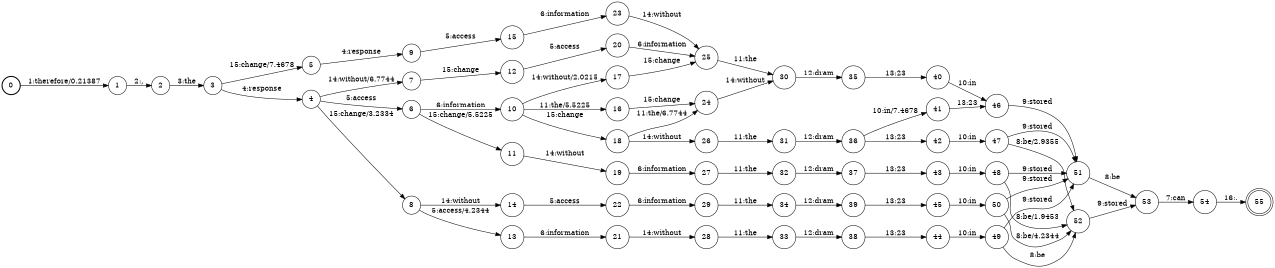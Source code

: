 digraph FST {
rankdir = LR;
size = "8.5,11";
label = "";
center = 1;
orientation = Portrait;
ranksep = "0.4";
nodesep = "0.25";
0 [label = "0", shape = circle, style = bold, fontsize = 14]
	0 -> 1 [label = "1:therefore/0.21387", fontsize = 14];
1 [label = "1", shape = circle, style = solid, fontsize = 14]
	1 -> 2 [label = "2:,", fontsize = 14];
2 [label = "2", shape = circle, style = solid, fontsize = 14]
	2 -> 3 [label = "3:the", fontsize = 14];
3 [label = "3", shape = circle, style = solid, fontsize = 14]
	3 -> 4 [label = "4:response", fontsize = 14];
	3 -> 5 [label = "15:change/7.4678", fontsize = 14];
4 [label = "4", shape = circle, style = solid, fontsize = 14]
	4 -> 6 [label = "5:access", fontsize = 14];
	4 -> 7 [label = "14:without/6.7744", fontsize = 14];
	4 -> 8 [label = "15:change/3.2334", fontsize = 14];
5 [label = "5", shape = circle, style = solid, fontsize = 14]
	5 -> 9 [label = "4:response", fontsize = 14];
6 [label = "6", shape = circle, style = solid, fontsize = 14]
	6 -> 10 [label = "6:information", fontsize = 14];
	6 -> 11 [label = "15:change/5.5225", fontsize = 14];
7 [label = "7", shape = circle, style = solid, fontsize = 14]
	7 -> 12 [label = "15:change", fontsize = 14];
8 [label = "8", shape = circle, style = solid, fontsize = 14]
	8 -> 13 [label = "5:access/4.2344", fontsize = 14];
	8 -> 14 [label = "14:without", fontsize = 14];
9 [label = "9", shape = circle, style = solid, fontsize = 14]
	9 -> 15 [label = "5:access", fontsize = 14];
10 [label = "10", shape = circle, style = solid, fontsize = 14]
	10 -> 16 [label = "11:the/5.5225", fontsize = 14];
	10 -> 17 [label = "14:without/2.0215", fontsize = 14];
	10 -> 18 [label = "15:change", fontsize = 14];
11 [label = "11", shape = circle, style = solid, fontsize = 14]
	11 -> 19 [label = "14:without", fontsize = 14];
12 [label = "12", shape = circle, style = solid, fontsize = 14]
	12 -> 20 [label = "5:access", fontsize = 14];
13 [label = "13", shape = circle, style = solid, fontsize = 14]
	13 -> 21 [label = "6:information", fontsize = 14];
14 [label = "14", shape = circle, style = solid, fontsize = 14]
	14 -> 22 [label = "5:access", fontsize = 14];
15 [label = "15", shape = circle, style = solid, fontsize = 14]
	15 -> 23 [label = "6:information", fontsize = 14];
16 [label = "16", shape = circle, style = solid, fontsize = 14]
	16 -> 24 [label = "15:change", fontsize = 14];
17 [label = "17", shape = circle, style = solid, fontsize = 14]
	17 -> 25 [label = "15:change", fontsize = 14];
18 [label = "18", shape = circle, style = solid, fontsize = 14]
	18 -> 24 [label = "11:the/6.7744", fontsize = 14];
	18 -> 26 [label = "14:without", fontsize = 14];
19 [label = "19", shape = circle, style = solid, fontsize = 14]
	19 -> 27 [label = "6:information", fontsize = 14];
20 [label = "20", shape = circle, style = solid, fontsize = 14]
	20 -> 25 [label = "6:information", fontsize = 14];
21 [label = "21", shape = circle, style = solid, fontsize = 14]
	21 -> 28 [label = "14:without", fontsize = 14];
22 [label = "22", shape = circle, style = solid, fontsize = 14]
	22 -> 29 [label = "6:information", fontsize = 14];
23 [label = "23", shape = circle, style = solid, fontsize = 14]
	23 -> 25 [label = "14:without", fontsize = 14];
24 [label = "24", shape = circle, style = solid, fontsize = 14]
	24 -> 30 [label = "14:without", fontsize = 14];
25 [label = "25", shape = circle, style = solid, fontsize = 14]
	25 -> 30 [label = "11:the", fontsize = 14];
26 [label = "26", shape = circle, style = solid, fontsize = 14]
	26 -> 31 [label = "11:the", fontsize = 14];
27 [label = "27", shape = circle, style = solid, fontsize = 14]
	27 -> 32 [label = "11:the", fontsize = 14];
28 [label = "28", shape = circle, style = solid, fontsize = 14]
	28 -> 33 [label = "11:the", fontsize = 14];
29 [label = "29", shape = circle, style = solid, fontsize = 14]
	29 -> 34 [label = "11:the", fontsize = 14];
30 [label = "30", shape = circle, style = solid, fontsize = 14]
	30 -> 35 [label = "12:dram", fontsize = 14];
31 [label = "31", shape = circle, style = solid, fontsize = 14]
	31 -> 36 [label = "12:dram", fontsize = 14];
32 [label = "32", shape = circle, style = solid, fontsize = 14]
	32 -> 37 [label = "12:dram", fontsize = 14];
33 [label = "33", shape = circle, style = solid, fontsize = 14]
	33 -> 38 [label = "12:dram", fontsize = 14];
34 [label = "34", shape = circle, style = solid, fontsize = 14]
	34 -> 39 [label = "12:dram", fontsize = 14];
35 [label = "35", shape = circle, style = solid, fontsize = 14]
	35 -> 40 [label = "13:23", fontsize = 14];
36 [label = "36", shape = circle, style = solid, fontsize = 14]
	36 -> 41 [label = "10:in/7.4678", fontsize = 14];
	36 -> 42 [label = "13:23", fontsize = 14];
37 [label = "37", shape = circle, style = solid, fontsize = 14]
	37 -> 43 [label = "13:23", fontsize = 14];
38 [label = "38", shape = circle, style = solid, fontsize = 14]
	38 -> 44 [label = "13:23", fontsize = 14];
39 [label = "39", shape = circle, style = solid, fontsize = 14]
	39 -> 45 [label = "13:23", fontsize = 14];
40 [label = "40", shape = circle, style = solid, fontsize = 14]
	40 -> 46 [label = "10:in", fontsize = 14];
41 [label = "41", shape = circle, style = solid, fontsize = 14]
	41 -> 46 [label = "13:23", fontsize = 14];
42 [label = "42", shape = circle, style = solid, fontsize = 14]
	42 -> 47 [label = "10:in", fontsize = 14];
43 [label = "43", shape = circle, style = solid, fontsize = 14]
	43 -> 48 [label = "10:in", fontsize = 14];
44 [label = "44", shape = circle, style = solid, fontsize = 14]
	44 -> 49 [label = "10:in", fontsize = 14];
45 [label = "45", shape = circle, style = solid, fontsize = 14]
	45 -> 50 [label = "10:in", fontsize = 14];
46 [label = "46", shape = circle, style = solid, fontsize = 14]
	46 -> 51 [label = "9:stored", fontsize = 14];
47 [label = "47", shape = circle, style = solid, fontsize = 14]
	47 -> 52 [label = "8:be/2.9355", fontsize = 14];
	47 -> 51 [label = "9:stored", fontsize = 14];
48 [label = "48", shape = circle, style = solid, fontsize = 14]
	48 -> 52 [label = "8:be/1.9453", fontsize = 14];
	48 -> 51 [label = "9:stored", fontsize = 14];
49 [label = "49", shape = circle, style = solid, fontsize = 14]
	49 -> 52 [label = "8:be", fontsize = 14];
	49 -> 51 [label = "9:stored", fontsize = 14];
50 [label = "50", shape = circle, style = solid, fontsize = 14]
	50 -> 52 [label = "8:be/4.2344", fontsize = 14];
	50 -> 51 [label = "9:stored", fontsize = 14];
51 [label = "51", shape = circle, style = solid, fontsize = 14]
	51 -> 53 [label = "8:be", fontsize = 14];
52 [label = "52", shape = circle, style = solid, fontsize = 14]
	52 -> 53 [label = "9:stored", fontsize = 14];
53 [label = "53", shape = circle, style = solid, fontsize = 14]
	53 -> 54 [label = "7:can", fontsize = 14];
54 [label = "54", shape = circle, style = solid, fontsize = 14]
	54 -> 55 [label = "16:.", fontsize = 14];
55 [label = "55", shape = doublecircle, style = solid, fontsize = 14]
}

